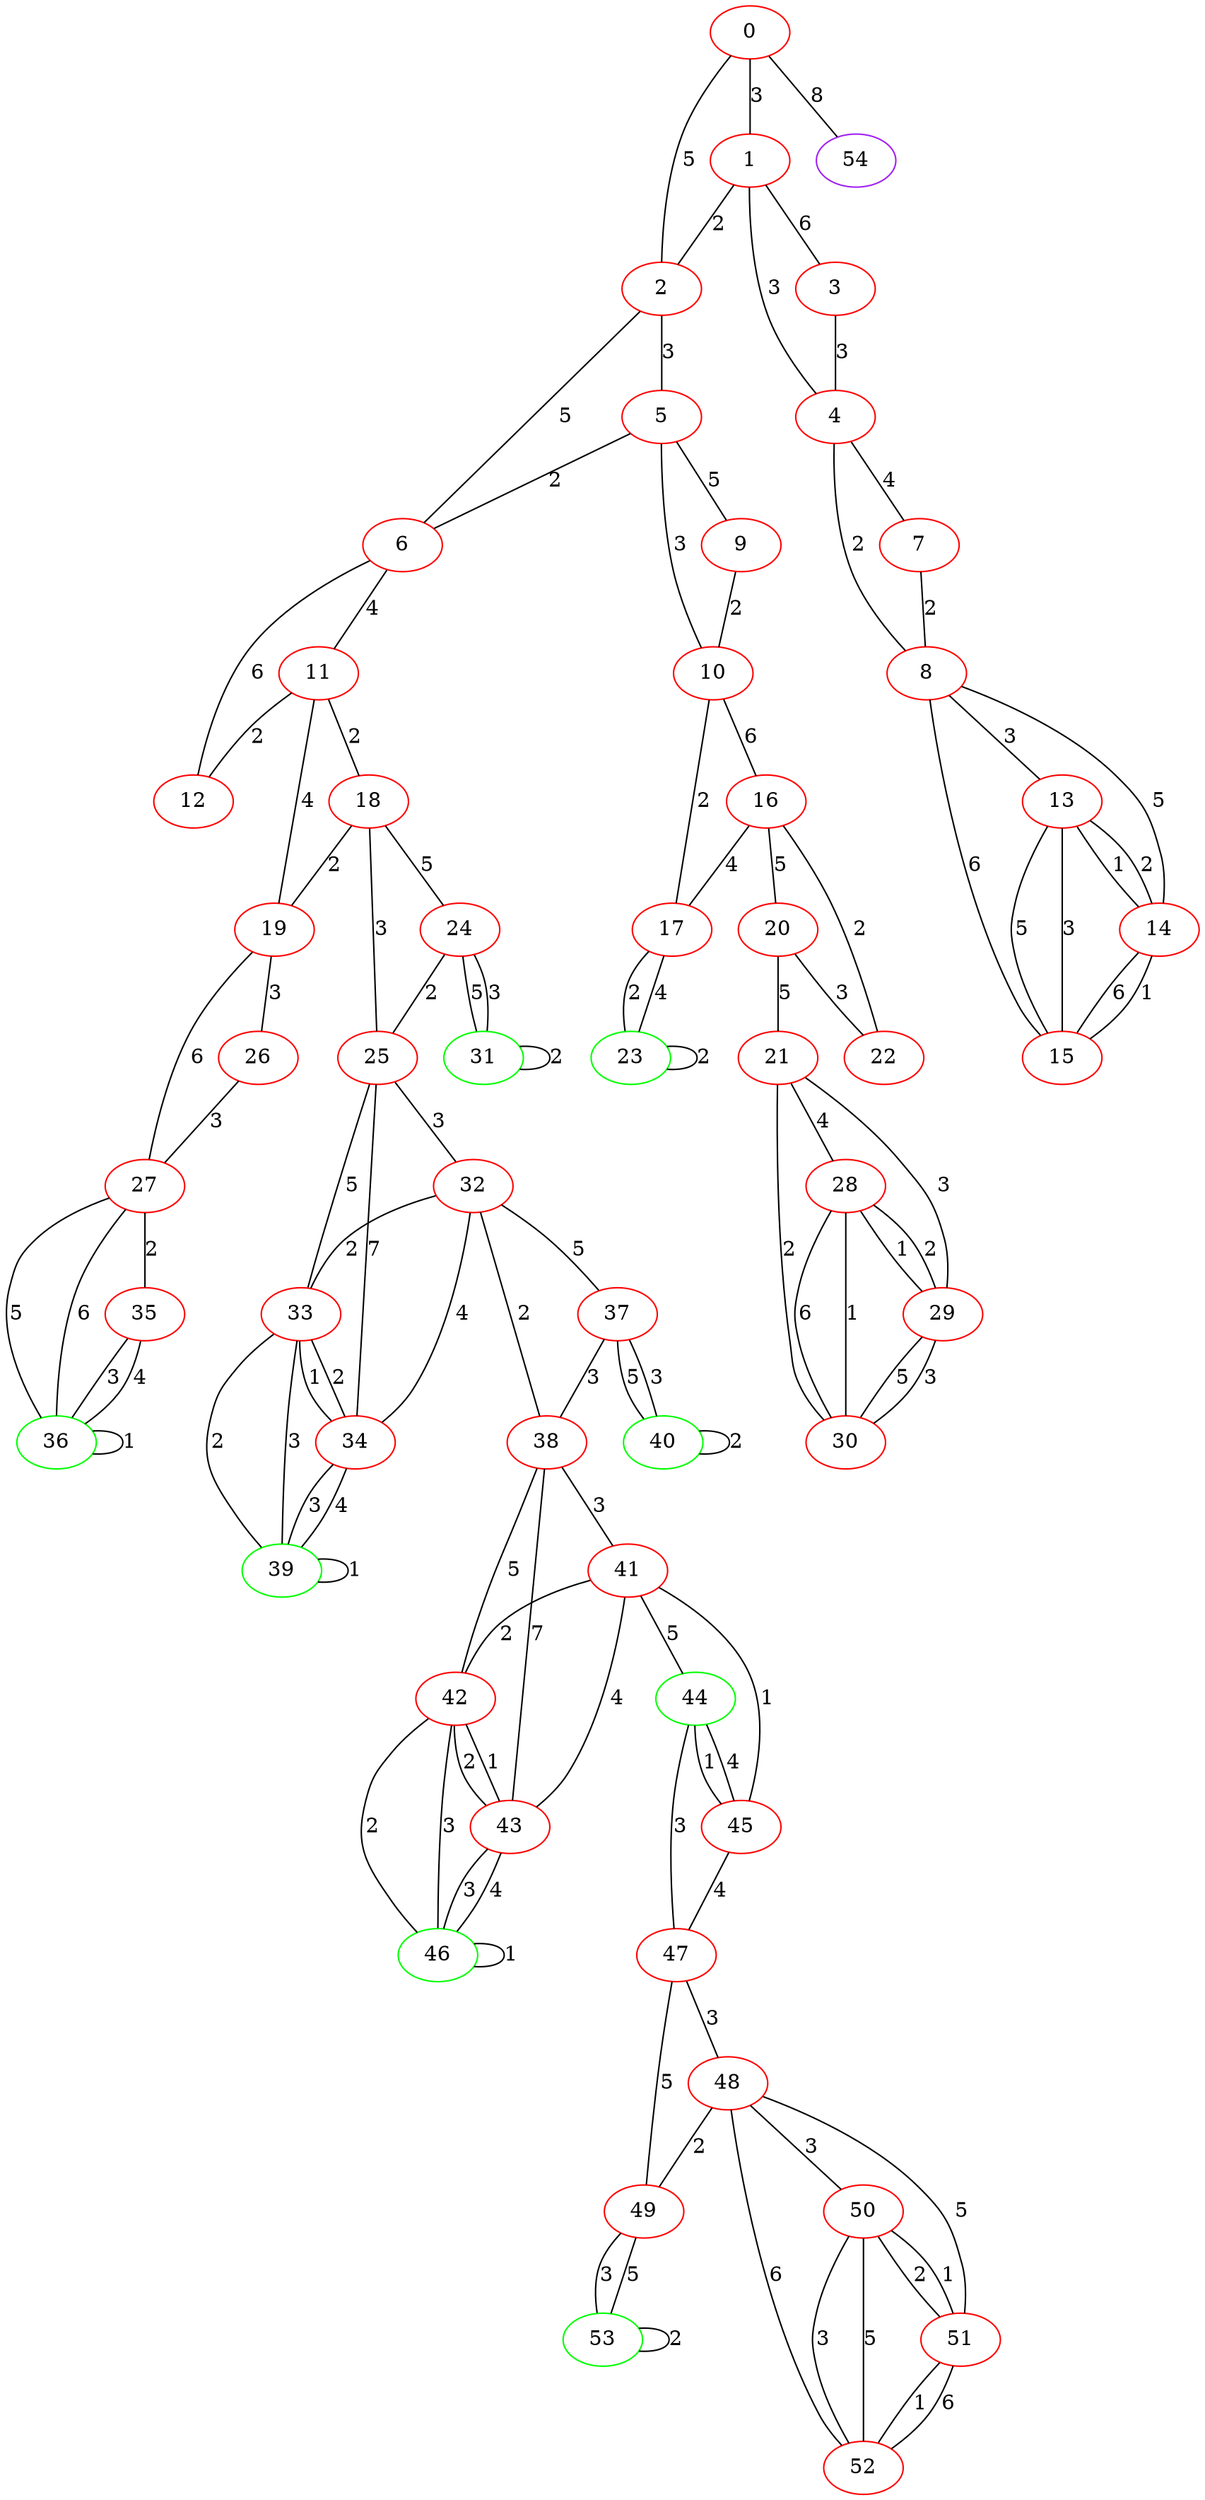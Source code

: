 graph "" {
0 [color=red, weight=1];
1 [color=red, weight=1];
2 [color=red, weight=1];
3 [color=red, weight=1];
4 [color=red, weight=1];
5 [color=red, weight=1];
6 [color=red, weight=1];
7 [color=red, weight=1];
8 [color=red, weight=1];
9 [color=red, weight=1];
10 [color=red, weight=1];
11 [color=red, weight=1];
12 [color=red, weight=1];
13 [color=red, weight=1];
14 [color=red, weight=1];
15 [color=red, weight=1];
16 [color=red, weight=1];
17 [color=red, weight=1];
18 [color=red, weight=1];
19 [color=red, weight=1];
20 [color=red, weight=1];
21 [color=red, weight=1];
22 [color=red, weight=1];
23 [color=green, weight=2];
24 [color=red, weight=1];
25 [color=red, weight=1];
26 [color=red, weight=1];
27 [color=red, weight=1];
28 [color=red, weight=1];
29 [color=red, weight=1];
30 [color=red, weight=1];
31 [color=green, weight=2];
32 [color=red, weight=1];
33 [color=red, weight=1];
34 [color=red, weight=1];
35 [color=red, weight=1];
36 [color=green, weight=2];
37 [color=red, weight=1];
38 [color=red, weight=1];
39 [color=green, weight=2];
40 [color=green, weight=2];
41 [color=red, weight=1];
42 [color=red, weight=1];
43 [color=red, weight=1];
44 [color=green, weight=2];
45 [color=red, weight=1];
46 [color=green, weight=2];
47 [color=red, weight=1];
48 [color=red, weight=1];
49 [color=red, weight=1];
50 [color=red, weight=1];
51 [color=red, weight=1];
52 [color=red, weight=1];
53 [color=green, weight=2];
54 [color=purple, weight=4];
0 -- 1  [key=0, label=3];
0 -- 2  [key=0, label=5];
0 -- 54  [key=0, label=8];
1 -- 2  [key=0, label=2];
1 -- 3  [key=0, label=6];
1 -- 4  [key=0, label=3];
2 -- 5  [key=0, label=3];
2 -- 6  [key=0, label=5];
3 -- 4  [key=0, label=3];
4 -- 8  [key=0, label=2];
4 -- 7  [key=0, label=4];
5 -- 9  [key=0, label=5];
5 -- 10  [key=0, label=3];
5 -- 6  [key=0, label=2];
6 -- 11  [key=0, label=4];
6 -- 12  [key=0, label=6];
7 -- 8  [key=0, label=2];
8 -- 15  [key=0, label=6];
8 -- 13  [key=0, label=3];
8 -- 14  [key=0, label=5];
9 -- 10  [key=0, label=2];
10 -- 16  [key=0, label=6];
10 -- 17  [key=0, label=2];
11 -- 18  [key=0, label=2];
11 -- 19  [key=0, label=4];
11 -- 12  [key=0, label=2];
13 -- 14  [key=0, label=1];
13 -- 14  [key=1, label=2];
13 -- 15  [key=0, label=5];
13 -- 15  [key=1, label=3];
14 -- 15  [key=0, label=6];
14 -- 15  [key=1, label=1];
16 -- 17  [key=0, label=4];
16 -- 20  [key=0, label=5];
16 -- 22  [key=0, label=2];
17 -- 23  [key=0, label=2];
17 -- 23  [key=1, label=4];
18 -- 24  [key=0, label=5];
18 -- 25  [key=0, label=3];
18 -- 19  [key=0, label=2];
19 -- 26  [key=0, label=3];
19 -- 27  [key=0, label=6];
20 -- 21  [key=0, label=5];
20 -- 22  [key=0, label=3];
21 -- 28  [key=0, label=4];
21 -- 29  [key=0, label=3];
21 -- 30  [key=0, label=2];
23 -- 23  [key=0, label=2];
24 -- 25  [key=0, label=2];
24 -- 31  [key=0, label=5];
24 -- 31  [key=1, label=3];
25 -- 32  [key=0, label=3];
25 -- 34  [key=0, label=7];
25 -- 33  [key=0, label=5];
26 -- 27  [key=0, label=3];
27 -- 35  [key=0, label=2];
27 -- 36  [key=0, label=5];
27 -- 36  [key=1, label=6];
28 -- 30  [key=0, label=6];
28 -- 30  [key=1, label=1];
28 -- 29  [key=0, label=1];
28 -- 29  [key=1, label=2];
29 -- 30  [key=0, label=5];
29 -- 30  [key=1, label=3];
31 -- 31  [key=0, label=2];
32 -- 34  [key=0, label=4];
32 -- 37  [key=0, label=5];
32 -- 38  [key=0, label=2];
32 -- 33  [key=0, label=2];
33 -- 34  [key=0, label=1];
33 -- 34  [key=1, label=2];
33 -- 39  [key=0, label=2];
33 -- 39  [key=1, label=3];
34 -- 39  [key=0, label=3];
34 -- 39  [key=1, label=4];
35 -- 36  [key=0, label=3];
35 -- 36  [key=1, label=4];
36 -- 36  [key=0, label=1];
37 -- 40  [key=0, label=5];
37 -- 40  [key=1, label=3];
37 -- 38  [key=0, label=3];
38 -- 41  [key=0, label=3];
38 -- 42  [key=0, label=5];
38 -- 43  [key=0, label=7];
39 -- 39  [key=0, label=1];
40 -- 40  [key=0, label=2];
41 -- 42  [key=0, label=2];
41 -- 43  [key=0, label=4];
41 -- 44  [key=0, label=5];
41 -- 45  [key=0, label=1];
42 -- 43  [key=0, label=2];
42 -- 43  [key=1, label=1];
42 -- 46  [key=0, label=2];
42 -- 46  [key=1, label=3];
43 -- 46  [key=0, label=3];
43 -- 46  [key=1, label=4];
44 -- 45  [key=0, label=1];
44 -- 45  [key=1, label=4];
44 -- 47  [key=0, label=3];
45 -- 47  [key=0, label=4];
46 -- 46  [key=0, label=1];
47 -- 48  [key=0, label=3];
47 -- 49  [key=0, label=5];
48 -- 49  [key=0, label=2];
48 -- 50  [key=0, label=3];
48 -- 51  [key=0, label=5];
48 -- 52  [key=0, label=6];
49 -- 53  [key=0, label=3];
49 -- 53  [key=1, label=5];
50 -- 51  [key=0, label=2];
50 -- 51  [key=1, label=1];
50 -- 52  [key=0, label=3];
50 -- 52  [key=1, label=5];
51 -- 52  [key=0, label=1];
51 -- 52  [key=1, label=6];
53 -- 53  [key=0, label=2];
}
